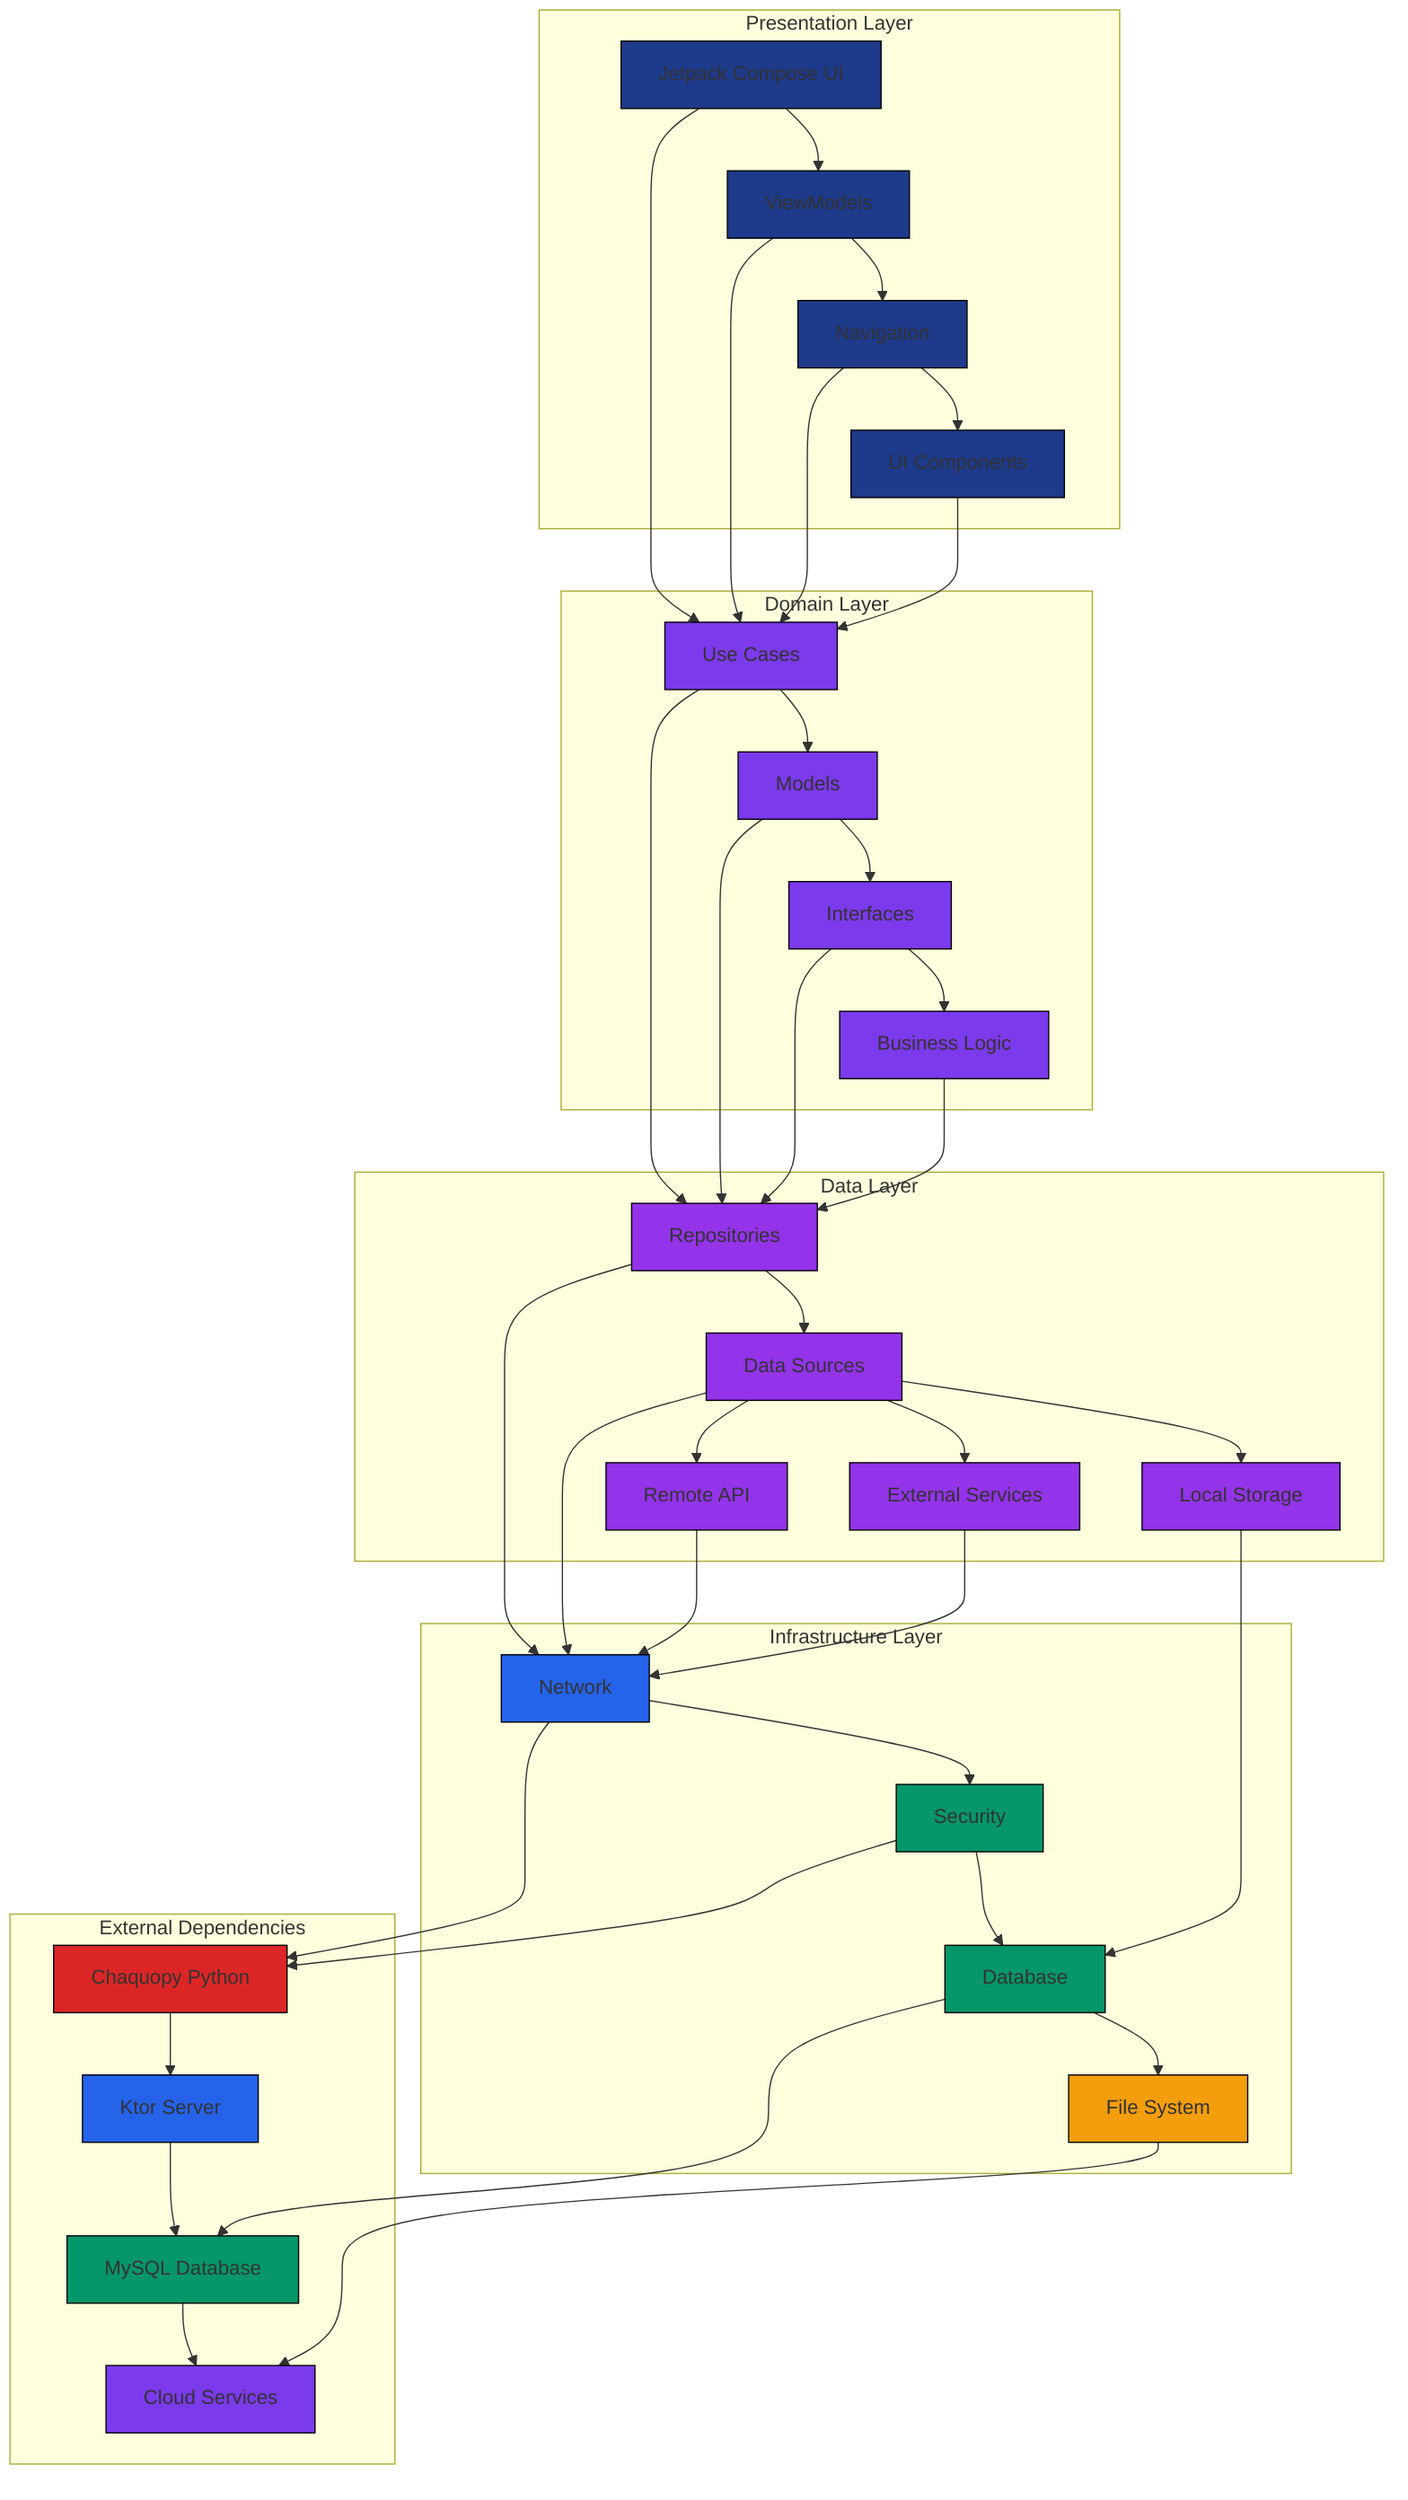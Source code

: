 ﻿graph TD
    subgraph "Presentation Layer"
        A[Jetpack Compose UI] --> B[ViewModels]
        B --> C[Navigation]
        C --> D[UI Components]
    end
    
    subgraph "Domain Layer"
        E[Use Cases] --> F[Models]
        F --> G[Interfaces]
        G --> H[Business Logic]
    end
    
    subgraph "Data Layer"
        I[Repositories] --> J[Data Sources]
        J --> K[Local Storage]
        J --> L[Remote API]
        J --> M[External Services]
    end
    
    subgraph "Infrastructure Layer"
        N[Network] --> O[Security]
        O --> P[Database]
        P --> Q[File System]
    end
    
    subgraph "External Dependencies"
        R[Chaquopy Python] --> S[Ktor Server]
        S --> T[MySQL Database]
        T --> U[Cloud Services]
    end
    
    %% Layer connections
    A --> E
    B --> E
    C --> E
    D --> E
    
    E --> I
    F --> I
    G --> I
    H --> I
    
    I --> N
    J --> N
    K --> P
    L --> N
    M --> N
    
    N --> R
    O --> R
    P --> T
    Q --> U
    
    style A fill:#1E3A8A,stroke:#000000
    style B fill:#1E3A8A,stroke:#000000
    style C fill:#1E3A8A,stroke:#000000
    style D fill:#1E3A8A,stroke:#000000
    style E fill:#7C3AED,stroke:#000000
    style F fill:#7C3AED,stroke:#000000
    style G fill:#7C3AED,stroke:#000000
    style H fill:#7C3AED,stroke:#000000
    style I fill:#9333EA,stroke:#000000
    style J fill:#9333EA,stroke:#000000
    style K fill:#9333EA,stroke:#000000
    style L fill:#9333EA,stroke:#000000
    style M fill:#9333EA,stroke:#000000
    style N fill:#2563EB,stroke:#000000
    style O fill:#059669,stroke:#000000
    style P fill:#059669,stroke:#000000
    style Q fill:#F59E0B,stroke:#000000
    style R fill:#DC2626,stroke:#000000
    style S fill:#2563EB,stroke:#000000
    style T fill:#059669,stroke:#000000
    style U fill:#7C3AED,stroke:#000000